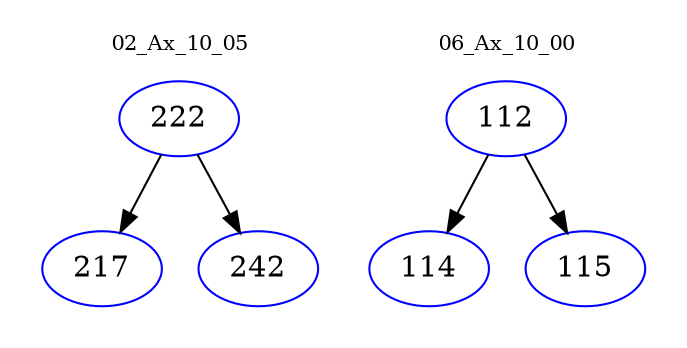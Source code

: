 digraph{
subgraph cluster_0 {
color = white
label = "02_Ax_10_05";
fontsize=10;
T0_222 [label="222", color="blue"]
T0_222 -> T0_217 [color="black"]
T0_217 [label="217", color="blue"]
T0_222 -> T0_242 [color="black"]
T0_242 [label="242", color="blue"]
}
subgraph cluster_1 {
color = white
label = "06_Ax_10_00";
fontsize=10;
T1_112 [label="112", color="blue"]
T1_112 -> T1_114 [color="black"]
T1_114 [label="114", color="blue"]
T1_112 -> T1_115 [color="black"]
T1_115 [label="115", color="blue"]
}
}
